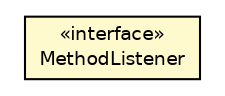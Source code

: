 #!/usr/local/bin/dot
#
# Class diagram 
# Generated by UMLGraph version 5.2 (http://www.umlgraph.org/)
#

digraph G {
	edge [fontname="Helvetica",fontsize=10,labelfontname="Helvetica",labelfontsize=10];
	node [fontname="Helvetica",fontsize=10,shape=plaintext];
	nodesep=0.25;
	ranksep=0.5;
	// chameleon.core.method.MethodListener
	c13418 [label=<<table title="chameleon.core.method.MethodListener" border="0" cellborder="1" cellspacing="0" cellpadding="2" port="p" bgcolor="lemonChiffon" href="./MethodListener.html">
		<tr><td><table border="0" cellspacing="0" cellpadding="1">
<tr><td align="center" balign="center"> &#171;interface&#187; </td></tr>
<tr><td align="center" balign="center"> MethodListener </td></tr>
		</table></td></tr>
		</table>>, fontname="Helvetica", fontcolor="black", fontsize=9.0];
}

